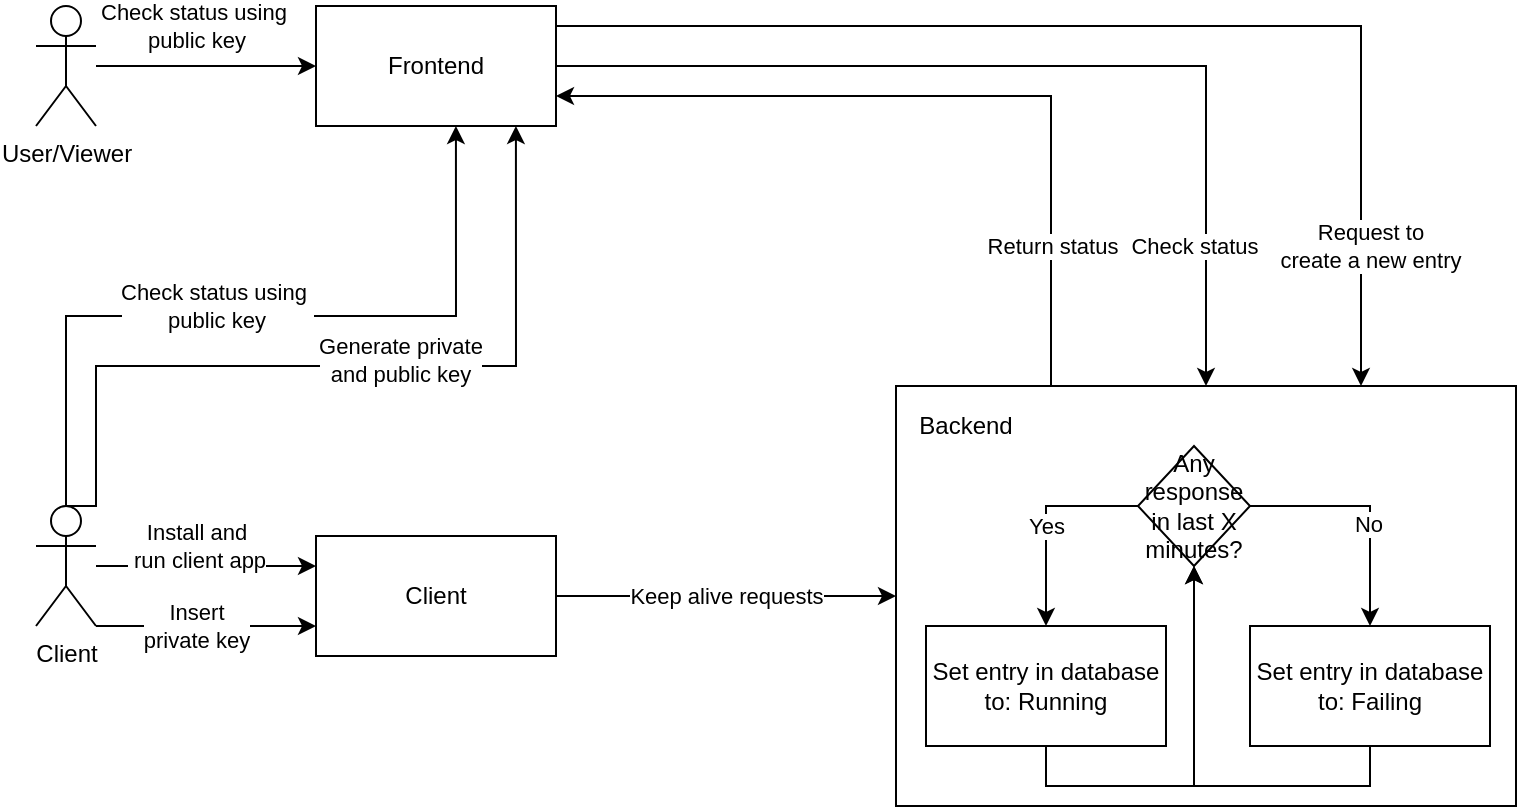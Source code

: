 <mxfile version="13.9.9" type="device" pages="2"><diagram id="cm00hiddKNSCc-0Tv70n" name="Flow"><mxGraphModel dx="1072" dy="644" grid="1" gridSize="10" guides="1" tooltips="1" connect="1" arrows="1" fold="1" page="1" pageScale="1" pageWidth="827" pageHeight="1169" math="0" shadow="0"><root><mxCell id="0"/><mxCell id="1" parent="0"/><mxCell id="qk2c60AzD-J7ZRmShHhP-10" value="Keep alive requests" style="edgeStyle=orthogonalEdgeStyle;rounded=0;orthogonalLoop=1;jettySize=auto;html=1;exitX=1;exitY=0.5;exitDx=0;exitDy=0;entryX=0;entryY=0.5;entryDx=0;entryDy=0;" edge="1" parent="1" source="qk2c60AzD-J7ZRmShHhP-3" target="qk2c60AzD-J7ZRmShHhP-9"><mxGeometry relative="1" as="geometry"/></mxCell><mxCell id="qk2c60AzD-J7ZRmShHhP-3" value="Client" style="rounded=0;whiteSpace=wrap;html=1;" vertex="1" parent="1"><mxGeometry x="240" y="435" width="120" height="60" as="geometry"/></mxCell><mxCell id="qk2c60AzD-J7ZRmShHhP-30" value="Install and&lt;br&gt;&amp;nbsp;run client app" style="edgeStyle=orthogonalEdgeStyle;rounded=0;orthogonalLoop=1;jettySize=auto;html=1;entryX=0;entryY=0.25;entryDx=0;entryDy=0;" edge="1" parent="1" source="qk2c60AzD-J7ZRmShHhP-4" target="qk2c60AzD-J7ZRmShHhP-3"><mxGeometry x="-0.091" y="10" relative="1" as="geometry"><mxPoint as="offset"/></mxGeometry></mxCell><mxCell id="qk2c60AzD-J7ZRmShHhP-32" style="edgeStyle=orthogonalEdgeStyle;rounded=0;orthogonalLoop=1;jettySize=auto;html=1;exitX=0.5;exitY=0;exitDx=0;exitDy=0;exitPerimeter=0;entryX=0.833;entryY=1;entryDx=0;entryDy=0;entryPerimeter=0;" edge="1" parent="1" source="qk2c60AzD-J7ZRmShHhP-4" target="qk2c60AzD-J7ZRmShHhP-31"><mxGeometry relative="1" as="geometry"><Array as="points"><mxPoint x="130" y="420"/><mxPoint x="130" y="350"/><mxPoint x="340" y="350"/></Array></mxGeometry></mxCell><mxCell id="qk2c60AzD-J7ZRmShHhP-33" value="Generate private &lt;br&gt;and public key" style="edgeLabel;html=1;align=center;verticalAlign=middle;resizable=0;points=[];" vertex="1" connectable="0" parent="qk2c60AzD-J7ZRmShHhP-32"><mxGeometry x="0.141" y="3" relative="1" as="geometry"><mxPoint as="offset"/></mxGeometry></mxCell><mxCell id="qk2c60AzD-J7ZRmShHhP-39" style="edgeStyle=orthogonalEdgeStyle;rounded=0;orthogonalLoop=1;jettySize=auto;html=1;exitX=1;exitY=1;exitDx=0;exitDy=0;exitPerimeter=0;entryX=0;entryY=0.75;entryDx=0;entryDy=0;" edge="1" parent="1" source="qk2c60AzD-J7ZRmShHhP-4" target="qk2c60AzD-J7ZRmShHhP-3"><mxGeometry relative="1" as="geometry"><Array as="points"><mxPoint x="160" y="480"/><mxPoint x="160" y="480"/></Array></mxGeometry></mxCell><mxCell id="qk2c60AzD-J7ZRmShHhP-40" value="Insert &lt;br&gt;private key" style="edgeLabel;html=1;align=center;verticalAlign=middle;resizable=0;points=[];" vertex="1" connectable="0" parent="qk2c60AzD-J7ZRmShHhP-39"><mxGeometry x="-0.255" y="2" relative="1" as="geometry"><mxPoint x="9" y="2" as="offset"/></mxGeometry></mxCell><mxCell id="qk2c60AzD-J7ZRmShHhP-42" style="edgeStyle=orthogonalEdgeStyle;rounded=0;orthogonalLoop=1;jettySize=auto;html=1;exitX=0.5;exitY=0;exitDx=0;exitDy=0;exitPerimeter=0;entryX=0.583;entryY=1;entryDx=0;entryDy=0;entryPerimeter=0;" edge="1" parent="1" source="qk2c60AzD-J7ZRmShHhP-4" target="qk2c60AzD-J7ZRmShHhP-31"><mxGeometry relative="1" as="geometry"/></mxCell><mxCell id="qk2c60AzD-J7ZRmShHhP-43" value="Check status using&amp;nbsp;&lt;br&gt;public key" style="edgeLabel;html=1;align=center;verticalAlign=middle;resizable=0;points=[];" vertex="1" connectable="0" parent="qk2c60AzD-J7ZRmShHhP-42"><mxGeometry x="-0.216" y="-3" relative="1" as="geometry"><mxPoint x="19" y="-8" as="offset"/></mxGeometry></mxCell><mxCell id="qk2c60AzD-J7ZRmShHhP-4" value="Client" style="shape=umlActor;verticalLabelPosition=bottom;verticalAlign=top;html=1;outlineConnect=0;" vertex="1" parent="1"><mxGeometry x="100" y="420" width="30" height="60" as="geometry"/></mxCell><mxCell id="qk2c60AzD-J7ZRmShHhP-44" style="edgeStyle=orthogonalEdgeStyle;rounded=0;orthogonalLoop=1;jettySize=auto;html=1;entryX=0;entryY=0.5;entryDx=0;entryDy=0;" edge="1" parent="1" target="qk2c60AzD-J7ZRmShHhP-31"><mxGeometry relative="1" as="geometry"><mxPoint x="130" y="200" as="sourcePoint"/><Array as="points"><mxPoint x="130" y="200"/></Array></mxGeometry></mxCell><mxCell id="qk2c60AzD-J7ZRmShHhP-46" value="Check status using&amp;nbsp;&lt;br&gt;public key" style="edgeLabel;html=1;align=center;verticalAlign=middle;resizable=0;points=[];" vertex="1" connectable="0" parent="qk2c60AzD-J7ZRmShHhP-44"><mxGeometry x="-0.255" relative="1" as="geometry"><mxPoint x="9" y="-20" as="offset"/></mxGeometry></mxCell><mxCell id="qk2c60AzD-J7ZRmShHhP-5" value="User/Viewer" style="shape=umlActor;verticalLabelPosition=bottom;verticalAlign=top;html=1;outlineConnect=0;" vertex="1" parent="1"><mxGeometry x="100" y="170" width="30" height="60" as="geometry"/></mxCell><mxCell id="qk2c60AzD-J7ZRmShHhP-38" value="Return status" style="edgeStyle=orthogonalEdgeStyle;rounded=0;orthogonalLoop=1;jettySize=auto;html=1;exitX=0.25;exitY=0;exitDx=0;exitDy=0;entryX=1;entryY=0.75;entryDx=0;entryDy=0;" edge="1" parent="1" source="qk2c60AzD-J7ZRmShHhP-9" target="qk2c60AzD-J7ZRmShHhP-31"><mxGeometry x="-0.643" relative="1" as="geometry"><mxPoint as="offset"/></mxGeometry></mxCell><mxCell id="qk2c60AzD-J7ZRmShHhP-9" value="&lt;br&gt;" style="rounded=0;whiteSpace=wrap;html=1;" vertex="1" parent="1"><mxGeometry x="530" y="360" width="310" height="210" as="geometry"/></mxCell><mxCell id="qk2c60AzD-J7ZRmShHhP-27" value="" style="group" vertex="1" connectable="0" parent="1"><mxGeometry x="545" y="390" width="282" height="170" as="geometry"/></mxCell><mxCell id="qk2c60AzD-J7ZRmShHhP-17" value="Any response in last X minutes?" style="rhombus;whiteSpace=wrap;html=1;" vertex="1" parent="qk2c60AzD-J7ZRmShHhP-27"><mxGeometry x="106" width="56" height="60" as="geometry"/></mxCell><mxCell id="qk2c60AzD-J7ZRmShHhP-25" style="edgeStyle=orthogonalEdgeStyle;rounded=0;orthogonalLoop=1;jettySize=auto;html=1;exitX=0.5;exitY=1;exitDx=0;exitDy=0;entryX=0.5;entryY=1;entryDx=0;entryDy=0;" edge="1" parent="qk2c60AzD-J7ZRmShHhP-27" source="qk2c60AzD-J7ZRmShHhP-18" target="qk2c60AzD-J7ZRmShHhP-17"><mxGeometry relative="1" as="geometry"><Array as="points"><mxPoint x="60" y="170"/><mxPoint x="134" y="170"/></Array></mxGeometry></mxCell><mxCell id="qk2c60AzD-J7ZRmShHhP-18" value="Set entry in database to: Running" style="rounded=0;whiteSpace=wrap;html=1;" vertex="1" parent="qk2c60AzD-J7ZRmShHhP-27"><mxGeometry y="90" width="120" height="60" as="geometry"/></mxCell><mxCell id="qk2c60AzD-J7ZRmShHhP-19" style="edgeStyle=orthogonalEdgeStyle;rounded=0;orthogonalLoop=1;jettySize=auto;html=1;entryX=0.5;entryY=0;entryDx=0;entryDy=0;" edge="1" parent="qk2c60AzD-J7ZRmShHhP-27" source="qk2c60AzD-J7ZRmShHhP-17" target="qk2c60AzD-J7ZRmShHhP-18"><mxGeometry relative="1" as="geometry"><Array as="points"><mxPoint x="60" y="30"/></Array></mxGeometry></mxCell><mxCell id="qk2c60AzD-J7ZRmShHhP-22" value="Yes" style="edgeLabel;html=1;align=center;verticalAlign=middle;resizable=0;points=[];" vertex="1" connectable="0" parent="qk2c60AzD-J7ZRmShHhP-19"><mxGeometry x="-0.057" y="1" relative="1" as="geometry"><mxPoint x="-1" y="6" as="offset"/></mxGeometry></mxCell><mxCell id="qk2c60AzD-J7ZRmShHhP-26" style="edgeStyle=orthogonalEdgeStyle;rounded=0;orthogonalLoop=1;jettySize=auto;html=1;exitX=0.5;exitY=1;exitDx=0;exitDy=0;entryX=0.5;entryY=1;entryDx=0;entryDy=0;" edge="1" parent="qk2c60AzD-J7ZRmShHhP-27" source="qk2c60AzD-J7ZRmShHhP-20" target="qk2c60AzD-J7ZRmShHhP-17"><mxGeometry relative="1" as="geometry"/></mxCell><mxCell id="qk2c60AzD-J7ZRmShHhP-20" value="Set entry in database to: Failing" style="rounded=0;whiteSpace=wrap;html=1;" vertex="1" parent="qk2c60AzD-J7ZRmShHhP-27"><mxGeometry x="162" y="90" width="120" height="60" as="geometry"/></mxCell><mxCell id="qk2c60AzD-J7ZRmShHhP-21" style="edgeStyle=orthogonalEdgeStyle;rounded=0;orthogonalLoop=1;jettySize=auto;html=1;exitX=1;exitY=0.5;exitDx=0;exitDy=0;entryX=0.5;entryY=0;entryDx=0;entryDy=0;" edge="1" parent="qk2c60AzD-J7ZRmShHhP-27" source="qk2c60AzD-J7ZRmShHhP-17" target="qk2c60AzD-J7ZRmShHhP-20"><mxGeometry relative="1" as="geometry"/></mxCell><mxCell id="qk2c60AzD-J7ZRmShHhP-23" value="No" style="edgeLabel;html=1;align=center;verticalAlign=middle;resizable=0;points=[];" vertex="1" connectable="0" parent="qk2c60AzD-J7ZRmShHhP-21"><mxGeometry x="0.15" y="-1" relative="1" as="geometry"><mxPoint as="offset"/></mxGeometry></mxCell><mxCell id="qk2c60AzD-J7ZRmShHhP-28" value="Backend" style="text;html=1;strokeColor=none;fillColor=none;align=center;verticalAlign=middle;whiteSpace=wrap;rounded=0;" vertex="1" parent="1"><mxGeometry x="545" y="370" width="40" height="20" as="geometry"/></mxCell><mxCell id="qk2c60AzD-J7ZRmShHhP-34" style="edgeStyle=orthogonalEdgeStyle;rounded=0;orthogonalLoop=1;jettySize=auto;html=1;exitX=1;exitY=0.5;exitDx=0;exitDy=0;entryX=0.75;entryY=0;entryDx=0;entryDy=0;" edge="1" parent="1" source="qk2c60AzD-J7ZRmShHhP-31" target="qk2c60AzD-J7ZRmShHhP-9"><mxGeometry relative="1" as="geometry"><Array as="points"><mxPoint x="360" y="180"/><mxPoint x="763" y="180"/></Array></mxGeometry></mxCell><mxCell id="qk2c60AzD-J7ZRmShHhP-35" value="Request to &lt;br&gt;create a new entry" style="edgeLabel;html=1;align=center;verticalAlign=middle;resizable=0;points=[];" vertex="1" connectable="0" parent="qk2c60AzD-J7ZRmShHhP-34"><mxGeometry x="-0.1" y="1" relative="1" as="geometry"><mxPoint x="156" y="111" as="offset"/></mxGeometry></mxCell><mxCell id="qk2c60AzD-J7ZRmShHhP-36" style="edgeStyle=orthogonalEdgeStyle;rounded=0;orthogonalLoop=1;jettySize=auto;html=1;exitX=1;exitY=0.5;exitDx=0;exitDy=0;entryX=0.5;entryY=0;entryDx=0;entryDy=0;" edge="1" parent="1" source="qk2c60AzD-J7ZRmShHhP-31" target="qk2c60AzD-J7ZRmShHhP-9"><mxGeometry relative="1" as="geometry"><Array as="points"><mxPoint x="685" y="200"/></Array></mxGeometry></mxCell><mxCell id="qk2c60AzD-J7ZRmShHhP-37" value="Check status" style="edgeLabel;html=1;align=center;verticalAlign=middle;resizable=0;points=[];" vertex="1" connectable="0" parent="qk2c60AzD-J7ZRmShHhP-36"><mxGeometry x="-0.501" relative="1" as="geometry"><mxPoint x="198" y="90" as="offset"/></mxGeometry></mxCell><mxCell id="qk2c60AzD-J7ZRmShHhP-31" value="Frontend" style="rounded=0;whiteSpace=wrap;html=1;" vertex="1" parent="1"><mxGeometry x="240" y="170" width="120" height="60" as="geometry"/></mxCell></root></mxGraphModel></diagram><diagram id="DWSxnmPLbV4ua1NysQWj" name="Database"><mxGraphModel dx="1899" dy="644" grid="1" gridSize="10" guides="1" tooltips="1" connect="1" arrows="1" fold="1" page="1" pageScale="1" pageWidth="827" pageHeight="1169" math="0" shadow="0"><root><mxCell id="r9ufUQnT7D8QV8jQC__u-0"/><mxCell id="r9ufUQnT7D8QV8jQC__u-1" parent="r9ufUQnT7D8QV8jQC__u-0"/><mxCell id="r9ufUQnT7D8QV8jQC__u-2" value="Entry" style="shape=table;startSize=30;container=1;collapsible=1;childLayout=tableLayout;fixedRows=1;rowLines=0;fontStyle=1;align=center;resizeLast=1;" vertex="1" parent="r9ufUQnT7D8QV8jQC__u-1"><mxGeometry x="240" y="250" width="180" height="210" as="geometry"/></mxCell><mxCell id="r9ufUQnT7D8QV8jQC__u-3" value="" style="shape=partialRectangle;collapsible=0;dropTarget=0;pointerEvents=0;fillColor=none;top=0;left=0;bottom=1;right=0;points=[[0,0.5],[1,0.5]];portConstraint=eastwest;" vertex="1" parent="r9ufUQnT7D8QV8jQC__u-2"><mxGeometry y="30" width="180" height="30" as="geometry"/></mxCell><mxCell id="r9ufUQnT7D8QV8jQC__u-4" value="PK" style="shape=partialRectangle;connectable=0;fillColor=none;top=0;left=0;bottom=0;right=0;fontStyle=1;overflow=hidden;" vertex="1" parent="r9ufUQnT7D8QV8jQC__u-3"><mxGeometry width="30" height="30" as="geometry"/></mxCell><mxCell id="r9ufUQnT7D8QV8jQC__u-5" value="UID" style="shape=partialRectangle;connectable=0;fillColor=none;top=0;left=0;bottom=0;right=0;align=left;spacingLeft=6;fontStyle=5;overflow=hidden;" vertex="1" parent="r9ufUQnT7D8QV8jQC__u-3"><mxGeometry x="30" width="150" height="30" as="geometry"/></mxCell><mxCell id="r9ufUQnT7D8QV8jQC__u-6" value="" style="shape=partialRectangle;collapsible=0;dropTarget=0;pointerEvents=0;fillColor=none;top=0;left=0;bottom=0;right=0;points=[[0,0.5],[1,0.5]];portConstraint=eastwest;" vertex="1" parent="r9ufUQnT7D8QV8jQC__u-2"><mxGeometry y="60" width="180" height="30" as="geometry"/></mxCell><mxCell id="r9ufUQnT7D8QV8jQC__u-7" value="" style="shape=partialRectangle;connectable=0;fillColor=none;top=0;left=0;bottom=0;right=0;editable=1;overflow=hidden;" vertex="1" parent="r9ufUQnT7D8QV8jQC__u-6"><mxGeometry width="30" height="30" as="geometry"/></mxCell><mxCell id="r9ufUQnT7D8QV8jQC__u-8" value="name varchar(128)" style="shape=partialRectangle;connectable=0;fillColor=none;top=0;left=0;bottom=0;right=0;align=left;spacingLeft=6;overflow=hidden;" vertex="1" parent="r9ufUQnT7D8QV8jQC__u-6"><mxGeometry x="30" width="150" height="30" as="geometry"/></mxCell><mxCell id="r9ufUQnT7D8QV8jQC__u-9" value="" style="shape=partialRectangle;collapsible=0;dropTarget=0;pointerEvents=0;fillColor=none;top=0;left=0;bottom=0;right=0;points=[[0,0.5],[1,0.5]];portConstraint=eastwest;" vertex="1" parent="r9ufUQnT7D8QV8jQC__u-2"><mxGeometry y="90" width="180" height="30" as="geometry"/></mxCell><mxCell id="r9ufUQnT7D8QV8jQC__u-10" value="" style="shape=partialRectangle;connectable=0;fillColor=none;top=0;left=0;bottom=0;right=0;editable=1;overflow=hidden;" vertex="1" parent="r9ufUQnT7D8QV8jQC__u-9"><mxGeometry width="30" height="30" as="geometry"/></mxCell><mxCell id="r9ufUQnT7D8QV8jQC__u-11" value="system varchar(256)" style="shape=partialRectangle;connectable=0;fillColor=none;top=0;left=0;bottom=0;right=0;align=left;spacingLeft=6;overflow=hidden;" vertex="1" parent="r9ufUQnT7D8QV8jQC__u-9"><mxGeometry x="30" width="150" height="30" as="geometry"/></mxCell><mxCell id="r9ufUQnT7D8QV8jQC__u-12" value="" style="shape=partialRectangle;collapsible=0;dropTarget=0;pointerEvents=0;fillColor=none;top=0;left=0;bottom=0;right=0;points=[[0,0.5],[1,0.5]];portConstraint=eastwest;" vertex="1" parent="r9ufUQnT7D8QV8jQC__u-2"><mxGeometry y="120" width="180" height="30" as="geometry"/></mxCell><mxCell id="r9ufUQnT7D8QV8jQC__u-13" value="" style="shape=partialRectangle;connectable=0;fillColor=none;top=0;left=0;bottom=0;right=0;editable=1;overflow=hidden;" vertex="1" parent="r9ufUQnT7D8QV8jQC__u-12"><mxGeometry width="30" height="30" as="geometry"/></mxCell><mxCell id="r9ufUQnT7D8QV8jQC__u-14" value="location varchar(256)" style="shape=partialRectangle;connectable=0;fillColor=none;top=0;left=0;bottom=0;right=0;align=left;spacingLeft=6;overflow=hidden;" vertex="1" parent="r9ufUQnT7D8QV8jQC__u-12"><mxGeometry x="30" width="150" height="30" as="geometry"/></mxCell><mxCell id="r9ufUQnT7D8QV8jQC__u-49" value="" style="shape=partialRectangle;collapsible=0;dropTarget=0;pointerEvents=0;fillColor=none;top=0;left=0;bottom=0;right=0;points=[[0,0.5],[1,0.5]];portConstraint=eastwest;" vertex="1" parent="r9ufUQnT7D8QV8jQC__u-2"><mxGeometry y="150" width="180" height="30" as="geometry"/></mxCell><mxCell id="r9ufUQnT7D8QV8jQC__u-50" value="" style="shape=partialRectangle;connectable=0;fillColor=none;top=0;left=0;bottom=0;right=0;editable=1;overflow=hidden;" vertex="1" parent="r9ufUQnT7D8QV8jQC__u-49"><mxGeometry width="30" height="30" as="geometry"/></mxCell><mxCell id="r9ufUQnT7D8QV8jQC__u-51" value="create_time datetime" style="shape=partialRectangle;connectable=0;fillColor=none;top=0;left=0;bottom=0;right=0;align=left;spacingLeft=6;overflow=hidden;" vertex="1" parent="r9ufUQnT7D8QV8jQC__u-49"><mxGeometry x="30" width="150" height="30" as="geometry"/></mxCell><mxCell id="r9ufUQnT7D8QV8jQC__u-53" value="" style="shape=partialRectangle;collapsible=0;dropTarget=0;pointerEvents=0;fillColor=none;top=0;left=0;bottom=0;right=0;points=[[0,0.5],[1,0.5]];portConstraint=eastwest;" vertex="1" parent="r9ufUQnT7D8QV8jQC__u-2"><mxGeometry y="180" width="180" height="30" as="geometry"/></mxCell><mxCell id="r9ufUQnT7D8QV8jQC__u-54" value="" style="shape=partialRectangle;connectable=0;fillColor=none;top=0;left=0;bottom=0;right=0;editable=1;overflow=hidden;" vertex="1" parent="r9ufUQnT7D8QV8jQC__u-53"><mxGeometry width="30" height="30" as="geometry"/></mxCell><mxCell id="r9ufUQnT7D8QV8jQC__u-55" value="remove_time datetime" style="shape=partialRectangle;connectable=0;fillColor=none;top=0;left=0;bottom=0;right=0;align=left;spacingLeft=6;overflow=hidden;" vertex="1" parent="r9ufUQnT7D8QV8jQC__u-53"><mxGeometry x="30" width="150" height="30" as="geometry"/></mxCell><mxCell id="r9ufUQnT7D8QV8jQC__u-28" value="Key" style="shape=table;startSize=30;container=1;collapsible=1;childLayout=tableLayout;fixedRows=1;rowLines=0;fontStyle=1;align=center;resizeLast=1;" vertex="1" parent="r9ufUQnT7D8QV8jQC__u-1"><mxGeometry x="-60" y="250" width="210" height="120" as="geometry"/></mxCell><mxCell id="r9ufUQnT7D8QV8jQC__u-29" value="" style="shape=partialRectangle;collapsible=0;dropTarget=0;pointerEvents=0;fillColor=none;top=0;left=0;bottom=1;right=0;points=[[0,0.5],[1,0.5]];portConstraint=eastwest;" vertex="1" parent="r9ufUQnT7D8QV8jQC__u-28"><mxGeometry y="30" width="210" height="30" as="geometry"/></mxCell><mxCell id="r9ufUQnT7D8QV8jQC__u-30" value="PK, FK" style="shape=partialRectangle;connectable=0;fillColor=none;top=0;left=0;bottom=0;right=0;fontStyle=1;overflow=hidden;" vertex="1" parent="r9ufUQnT7D8QV8jQC__u-29"><mxGeometry width="50" height="30" as="geometry"/></mxCell><mxCell id="r9ufUQnT7D8QV8jQC__u-31" value="UID" style="shape=partialRectangle;connectable=0;fillColor=none;top=0;left=0;bottom=0;right=0;align=left;spacingLeft=6;fontStyle=5;overflow=hidden;" vertex="1" parent="r9ufUQnT7D8QV8jQC__u-29"><mxGeometry x="50" width="160" height="30" as="geometry"/></mxCell><mxCell id="r9ufUQnT7D8QV8jQC__u-32" value="" style="shape=partialRectangle;collapsible=0;dropTarget=0;pointerEvents=0;fillColor=none;top=0;left=0;bottom=0;right=0;points=[[0,0.5],[1,0.5]];portConstraint=eastwest;" vertex="1" parent="r9ufUQnT7D8QV8jQC__u-28"><mxGeometry y="60" width="210" height="30" as="geometry"/></mxCell><mxCell id="r9ufUQnT7D8QV8jQC__u-33" value="" style="shape=partialRectangle;connectable=0;fillColor=none;top=0;left=0;bottom=0;right=0;editable=1;overflow=hidden;" vertex="1" parent="r9ufUQnT7D8QV8jQC__u-32"><mxGeometry width="50" height="30" as="geometry"/></mxCell><mxCell id="r9ufUQnT7D8QV8jQC__u-34" value="public_key varchar(24)" style="shape=partialRectangle;connectable=0;fillColor=none;top=0;left=0;bottom=0;right=0;align=left;spacingLeft=6;overflow=hidden;" vertex="1" parent="r9ufUQnT7D8QV8jQC__u-32"><mxGeometry x="50" width="160" height="30" as="geometry"/></mxCell><mxCell id="r9ufUQnT7D8QV8jQC__u-35" value="" style="shape=partialRectangle;collapsible=0;dropTarget=0;pointerEvents=0;fillColor=none;top=0;left=0;bottom=0;right=0;points=[[0,0.5],[1,0.5]];portConstraint=eastwest;" vertex="1" parent="r9ufUQnT7D8QV8jQC__u-28"><mxGeometry y="90" width="210" height="30" as="geometry"/></mxCell><mxCell id="r9ufUQnT7D8QV8jQC__u-36" value="" style="shape=partialRectangle;connectable=0;fillColor=none;top=0;left=0;bottom=0;right=0;editable=1;overflow=hidden;" vertex="1" parent="r9ufUQnT7D8QV8jQC__u-35"><mxGeometry width="50" height="30" as="geometry"/></mxCell><mxCell id="r9ufUQnT7D8QV8jQC__u-37" value="private_key varchar(128)" style="shape=partialRectangle;connectable=0;fillColor=none;top=0;left=0;bottom=0;right=0;align=left;spacingLeft=6;overflow=hidden;" vertex="1" parent="r9ufUQnT7D8QV8jQC__u-35"><mxGeometry x="50" width="160" height="30" as="geometry"/></mxCell><mxCell id="r9ufUQnT7D8QV8jQC__u-64" value="Requests" style="shape=table;startSize=30;container=1;collapsible=1;childLayout=tableLayout;fixedRows=1;rowLines=0;fontStyle=1;align=center;resizeLast=1;" vertex="1" parent="r9ufUQnT7D8QV8jQC__u-1"><mxGeometry x="550" y="250" width="180" height="130" as="geometry"/></mxCell><mxCell id="r9ufUQnT7D8QV8jQC__u-65" value="" style="shape=partialRectangle;collapsible=0;dropTarget=0;pointerEvents=0;fillColor=none;top=0;left=0;bottom=1;right=0;points=[[0,0.5],[1,0.5]];portConstraint=eastwest;" vertex="1" parent="r9ufUQnT7D8QV8jQC__u-64"><mxGeometry y="30" width="180" height="30" as="geometry"/></mxCell><mxCell id="r9ufUQnT7D8QV8jQC__u-66" value="PK" style="shape=partialRectangle;connectable=0;fillColor=none;top=0;left=0;bottom=0;right=0;fontStyle=1;overflow=hidden;" vertex="1" parent="r9ufUQnT7D8QV8jQC__u-65"><mxGeometry width="30" height="30" as="geometry"/></mxCell><mxCell id="r9ufUQnT7D8QV8jQC__u-67" value="UID" style="shape=partialRectangle;connectable=0;fillColor=none;top=0;left=0;bottom=0;right=0;align=left;spacingLeft=6;fontStyle=5;overflow=hidden;" vertex="1" parent="r9ufUQnT7D8QV8jQC__u-65"><mxGeometry x="30" width="150" height="30" as="geometry"/></mxCell><mxCell id="r9ufUQnT7D8QV8jQC__u-78" value="" style="shape=partialRectangle;collapsible=0;dropTarget=0;pointerEvents=0;fillColor=none;top=0;left=0;bottom=0;right=0;points=[[0,0.5],[1,0.5]];portConstraint=eastwest;" vertex="1" parent="r9ufUQnT7D8QV8jQC__u-64"><mxGeometry y="60" width="180" height="30" as="geometry"/></mxCell><mxCell id="r9ufUQnT7D8QV8jQC__u-79" value="FK" style="shape=partialRectangle;connectable=0;fillColor=none;top=0;left=0;bottom=0;right=0;fontStyle=0;overflow=hidden;" vertex="1" parent="r9ufUQnT7D8QV8jQC__u-78"><mxGeometry width="30" height="30" as="geometry"/></mxCell><mxCell id="r9ufUQnT7D8QV8jQC__u-80" value="EntryUID" style="shape=partialRectangle;connectable=0;fillColor=none;top=0;left=0;bottom=0;right=0;align=left;spacingLeft=6;fontStyle=0;overflow=hidden;" vertex="1" parent="r9ufUQnT7D8QV8jQC__u-78"><mxGeometry x="30" width="150" height="30" as="geometry"/></mxCell><mxCell id="r9ufUQnT7D8QV8jQC__u-68" value="" style="shape=partialRectangle;collapsible=0;dropTarget=0;pointerEvents=0;fillColor=none;top=0;left=0;bottom=0;right=0;points=[[0,0.5],[1,0.5]];portConstraint=eastwest;" vertex="1" parent="r9ufUQnT7D8QV8jQC__u-64"><mxGeometry y="90" width="180" height="30" as="geometry"/></mxCell><mxCell id="r9ufUQnT7D8QV8jQC__u-69" value="" style="shape=partialRectangle;connectable=0;fillColor=none;top=0;left=0;bottom=0;right=0;editable=1;overflow=hidden;" vertex="1" parent="r9ufUQnT7D8QV8jQC__u-68"><mxGeometry width="30" height="30" as="geometry"/></mxCell><mxCell id="r9ufUQnT7D8QV8jQC__u-70" value="time datetime" style="shape=partialRectangle;connectable=0;fillColor=none;top=0;left=0;bottom=0;right=0;align=left;spacingLeft=6;overflow=hidden;" vertex="1" parent="r9ufUQnT7D8QV8jQC__u-68"><mxGeometry x="30" width="150" height="30" as="geometry"/></mxCell><mxCell id="r9ufUQnT7D8QV8jQC__u-83" value="" style="endArrow=none;html=1;rounded=0;entryX=0;entryY=0.5;entryDx=0;entryDy=0;exitX=1;exitY=0.5;exitDx=0;exitDy=0;" edge="1" parent="r9ufUQnT7D8QV8jQC__u-1" source="r9ufUQnT7D8QV8jQC__u-29" target="r9ufUQnT7D8QV8jQC__u-3"><mxGeometry relative="1" as="geometry"><mxPoint x="70" y="480" as="sourcePoint"/><mxPoint x="160" y="480" as="targetPoint"/><Array as="points"/></mxGeometry></mxCell><mxCell id="r9ufUQnT7D8QV8jQC__u-84" value="1" style="resizable=0;html=1;align=left;verticalAlign=bottom;" connectable="0" vertex="1" parent="r9ufUQnT7D8QV8jQC__u-83"><mxGeometry x="-1" relative="1" as="geometry"/></mxCell><mxCell id="r9ufUQnT7D8QV8jQC__u-85" value="1" style="resizable=0;html=1;align=right;verticalAlign=bottom;" connectable="0" vertex="1" parent="r9ufUQnT7D8QV8jQC__u-83"><mxGeometry x="1" relative="1" as="geometry"/></mxCell><mxCell id="r9ufUQnT7D8QV8jQC__u-86" value="" style="endArrow=none;html=1;rounded=0;entryX=0;entryY=0.5;entryDx=0;entryDy=0;exitX=1.006;exitY=0.767;exitDx=0;exitDy=0;exitPerimeter=0;" edge="1" parent="r9ufUQnT7D8QV8jQC__u-1" source="r9ufUQnT7D8QV8jQC__u-3" target="r9ufUQnT7D8QV8jQC__u-78"><mxGeometry relative="1" as="geometry"><mxPoint x="470" y="370" as="sourcePoint"/><mxPoint x="560" y="370" as="targetPoint"/><Array as="points"><mxPoint x="490" y="303"/><mxPoint x="490" y="325"/></Array></mxGeometry></mxCell><mxCell id="r9ufUQnT7D8QV8jQC__u-87" value="1" style="resizable=0;html=1;align=left;verticalAlign=bottom;" connectable="0" vertex="1" parent="r9ufUQnT7D8QV8jQC__u-86"><mxGeometry x="-1" relative="1" as="geometry"/></mxCell><mxCell id="r9ufUQnT7D8QV8jQC__u-88" value="N" style="resizable=0;html=1;align=right;verticalAlign=bottom;" connectable="0" vertex="1" parent="r9ufUQnT7D8QV8jQC__u-86"><mxGeometry x="1" relative="1" as="geometry"/></mxCell><mxCell id="r9ufUQnT7D8QV8jQC__u-89" value="StatusHistory" style="shape=table;startSize=30;container=1;collapsible=1;childLayout=tableLayout;fixedRows=1;rowLines=0;fontStyle=1;align=center;resizeLast=1;" vertex="1" parent="r9ufUQnT7D8QV8jQC__u-1"><mxGeometry x="240" y="40" width="180" height="160" as="geometry"/></mxCell><mxCell id="r9ufUQnT7D8QV8jQC__u-90" value="" style="shape=partialRectangle;collapsible=0;dropTarget=0;pointerEvents=0;fillColor=none;top=0;left=0;bottom=1;right=0;points=[[0,0.5],[1,0.5]];portConstraint=eastwest;" vertex="1" parent="r9ufUQnT7D8QV8jQC__u-89"><mxGeometry y="30" width="180" height="30" as="geometry"/></mxCell><mxCell id="r9ufUQnT7D8QV8jQC__u-91" value="PK" style="shape=partialRectangle;connectable=0;fillColor=none;top=0;left=0;bottom=0;right=0;fontStyle=1;overflow=hidden;" vertex="1" parent="r9ufUQnT7D8QV8jQC__u-90"><mxGeometry width="30" height="30" as="geometry"/></mxCell><mxCell id="r9ufUQnT7D8QV8jQC__u-92" value="UID" style="shape=partialRectangle;connectable=0;fillColor=none;top=0;left=0;bottom=0;right=0;align=left;spacingLeft=6;fontStyle=5;overflow=hidden;" vertex="1" parent="r9ufUQnT7D8QV8jQC__u-90"><mxGeometry x="30" width="150" height="30" as="geometry"/></mxCell><mxCell id="r9ufUQnT7D8QV8jQC__u-93" value="" style="shape=partialRectangle;collapsible=0;dropTarget=0;pointerEvents=0;fillColor=none;top=0;left=0;bottom=0;right=0;points=[[0,0.5],[1,0.5]];portConstraint=eastwest;" vertex="1" parent="r9ufUQnT7D8QV8jQC__u-89"><mxGeometry y="60" width="180" height="30" as="geometry"/></mxCell><mxCell id="r9ufUQnT7D8QV8jQC__u-94" value="FK" style="shape=partialRectangle;connectable=0;fillColor=none;top=0;left=0;bottom=0;right=0;fontStyle=0;overflow=hidden;" vertex="1" parent="r9ufUQnT7D8QV8jQC__u-93"><mxGeometry width="30" height="30" as="geometry"/></mxCell><mxCell id="r9ufUQnT7D8QV8jQC__u-95" value="EntryUID" style="shape=partialRectangle;connectable=0;fillColor=none;top=0;left=0;bottom=0;right=0;align=left;spacingLeft=6;fontStyle=0;overflow=hidden;" vertex="1" parent="r9ufUQnT7D8QV8jQC__u-93"><mxGeometry x="30" width="150" height="30" as="geometry"/></mxCell><mxCell id="r9ufUQnT7D8QV8jQC__u-96" value="" style="shape=partialRectangle;collapsible=0;dropTarget=0;pointerEvents=0;fillColor=none;top=0;left=0;bottom=0;right=0;points=[[0,0.5],[1,0.5]];portConstraint=eastwest;" vertex="1" parent="r9ufUQnT7D8QV8jQC__u-89"><mxGeometry y="90" width="180" height="30" as="geometry"/></mxCell><mxCell id="r9ufUQnT7D8QV8jQC__u-97" value="" style="shape=partialRectangle;connectable=0;fillColor=none;top=0;left=0;bottom=0;right=0;editable=1;overflow=hidden;" vertex="1" parent="r9ufUQnT7D8QV8jQC__u-96"><mxGeometry width="30" height="30" as="geometry"/></mxCell><mxCell id="r9ufUQnT7D8QV8jQC__u-98" value="time datetime" style="shape=partialRectangle;connectable=0;fillColor=none;top=0;left=0;bottom=0;right=0;align=left;spacingLeft=6;overflow=hidden;" vertex="1" parent="r9ufUQnT7D8QV8jQC__u-96"><mxGeometry x="30" width="150" height="30" as="geometry"/></mxCell><mxCell id="r9ufUQnT7D8QV8jQC__u-104" value="" style="shape=partialRectangle;collapsible=0;dropTarget=0;pointerEvents=0;fillColor=none;top=0;left=0;bottom=0;right=0;points=[[0,0.5],[1,0.5]];portConstraint=eastwest;" vertex="1" parent="r9ufUQnT7D8QV8jQC__u-89"><mxGeometry y="120" width="180" height="30" as="geometry"/></mxCell><mxCell id="r9ufUQnT7D8QV8jQC__u-105" value="" style="shape=partialRectangle;connectable=0;fillColor=none;top=0;left=0;bottom=0;right=0;editable=1;overflow=hidden;" vertex="1" parent="r9ufUQnT7D8QV8jQC__u-104"><mxGeometry width="30" height="30" as="geometry"/></mxCell><mxCell id="r9ufUQnT7D8QV8jQC__u-106" value="status" style="shape=partialRectangle;connectable=0;fillColor=none;top=0;left=0;bottom=0;right=0;align=left;spacingLeft=6;overflow=hidden;" vertex="1" parent="r9ufUQnT7D8QV8jQC__u-104"><mxGeometry x="30" width="150" height="30" as="geometry"/></mxCell><mxCell id="r9ufUQnT7D8QV8jQC__u-99" value="" style="endArrow=none;html=1;rounded=0;entryX=1;entryY=0.5;entryDx=0;entryDy=0;exitX=1.006;exitY=0.233;exitDx=0;exitDy=0;exitPerimeter=0;" edge="1" parent="r9ufUQnT7D8QV8jQC__u-1" source="r9ufUQnT7D8QV8jQC__u-3" target="r9ufUQnT7D8QV8jQC__u-93"><mxGeometry relative="1" as="geometry"><mxPoint x="430" y="305" as="sourcePoint"/><mxPoint x="560" y="335" as="targetPoint"/><Array as="points"><mxPoint x="460" y="287"/><mxPoint x="490" y="287"/><mxPoint x="490" y="115"/></Array></mxGeometry></mxCell><mxCell id="r9ufUQnT7D8QV8jQC__u-100" value="1" style="resizable=0;html=1;align=left;verticalAlign=bottom;" connectable="0" vertex="1" parent="r9ufUQnT7D8QV8jQC__u-99"><mxGeometry x="-1" relative="1" as="geometry"/></mxCell><mxCell id="r9ufUQnT7D8QV8jQC__u-101" value="N" style="resizable=0;html=1;align=right;verticalAlign=bottom;" connectable="0" vertex="1" parent="r9ufUQnT7D8QV8jQC__u-99"><mxGeometry x="1" relative="1" as="geometry"><mxPoint x="10" as="offset"/></mxGeometry></mxCell></root></mxGraphModel></diagram></mxfile>